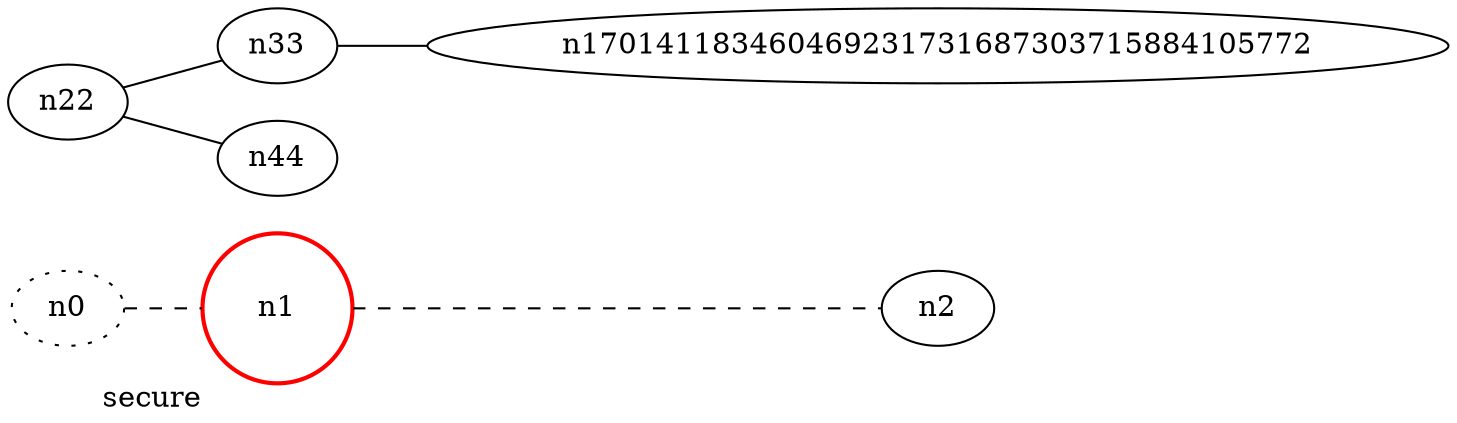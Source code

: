 graph test1 {
	rankdir=LR;
	fontcolor=blue; /* c0; c1; c0 -- c1 */
	n0 [style=dotted, fillcolor="#123456"]; // c-0; c3; c2 -- c3
	n1 [height=1, width=1, color=red, style=filled];
	n1 [style=bold, xlabel="secure"];
	n0 -- n1 -- n2[style=dashed];
	n22 -- n33;
	n22 -- n44;
	n33 -- n170141183460469231731687303715884105772;
}
